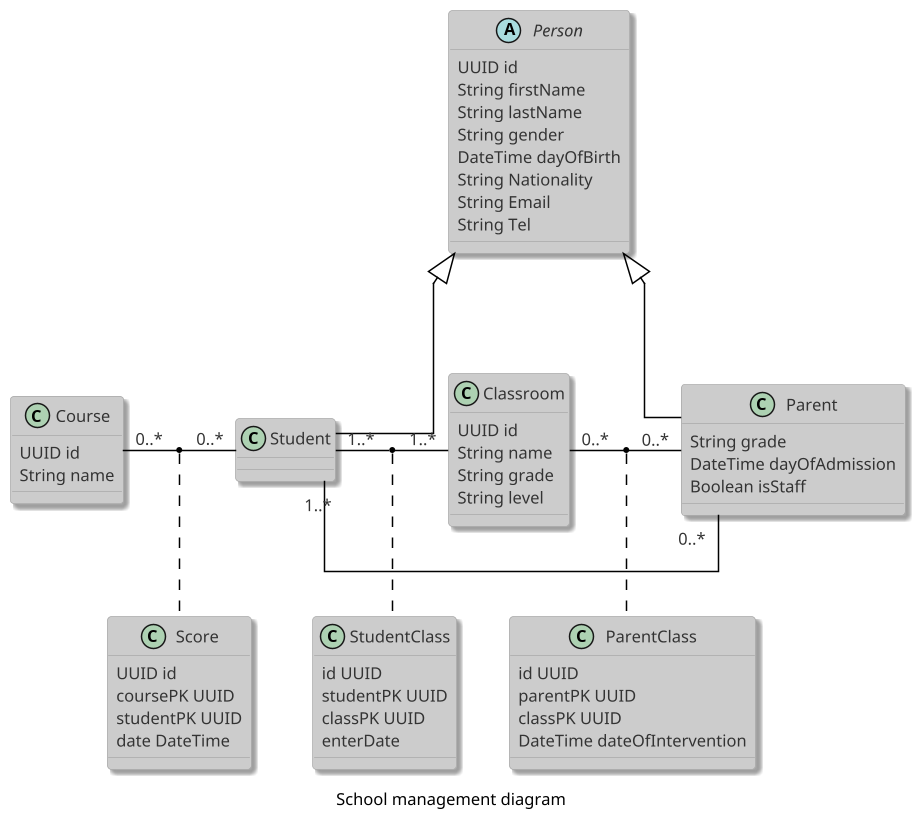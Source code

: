 @startuml
'https://plantuml.com/class-diagram
' This is also a great resource https://plantuml-documentation.readthedocs.io/en/latest/formatting/all-skin-params.html

'Check this link for more configs https://plantuml.com/commons
scale 1.5

'Check this link for more themes https://plantuml.com/theme
!theme reddress-lightorange
' config
skinparam CaptionFontSize 11
skinparam linetype polyline
skinparam linetype ortho
skinparam groupInheritance 2
skinparam Shadowing true
caption School management diagram

/'
 Define classes
'/

class Course {
    UUID id
    String name
}

class Score {
    UUID id
    coursePK UUID
    studentPK UUID
    date DateTime
}

abstract class Person {
    UUID id
    String firstName
    String lastName
    String gender
    DateTime dayOfBirth
    String Nationality
    String Email
    String Tel
}

class Student {

}

class Parent {
    String grade
    DateTime dayOfAdmission
    Boolean isStaff
}

class Classroom {
    UUID id
    String name
    String grade
    String level
}

class  ParentClass {
    id UUID
    parentPK UUID
    classPK UUID
    DateTime dateOfIntervention
}

class StudentClass {
    id UUID
    studentPK UUID
    classPK UUID
     enterDate
}

/'
Define notes
'/

/'note right of Class::grade
grade is the equivalent
of `serie` in english
end note

note right of Parent
This Method is tend to encapsulate
either a parent or an instructor
end note

note right of ParentClass::dateOfIntervention
dateOfIntervention is the date at which the instructor
begin instructing the class
end note
'/

/'
Defines Relations
'/

' used to merge inheritance arrows header.
Person <|--  Student
Person <|--  Parent

Student "1..*" - "0..*" Parent

Student "1..*" - "1..*" Classroom
(Student, Classroom) .. StudentClass

Classroom "0..*" -left- "0..*" Parent
(Parent, Classroom) .. ParentClass

Course "0..*" -left- "0..*" Student
(Student, Course) .. Score
@enduml